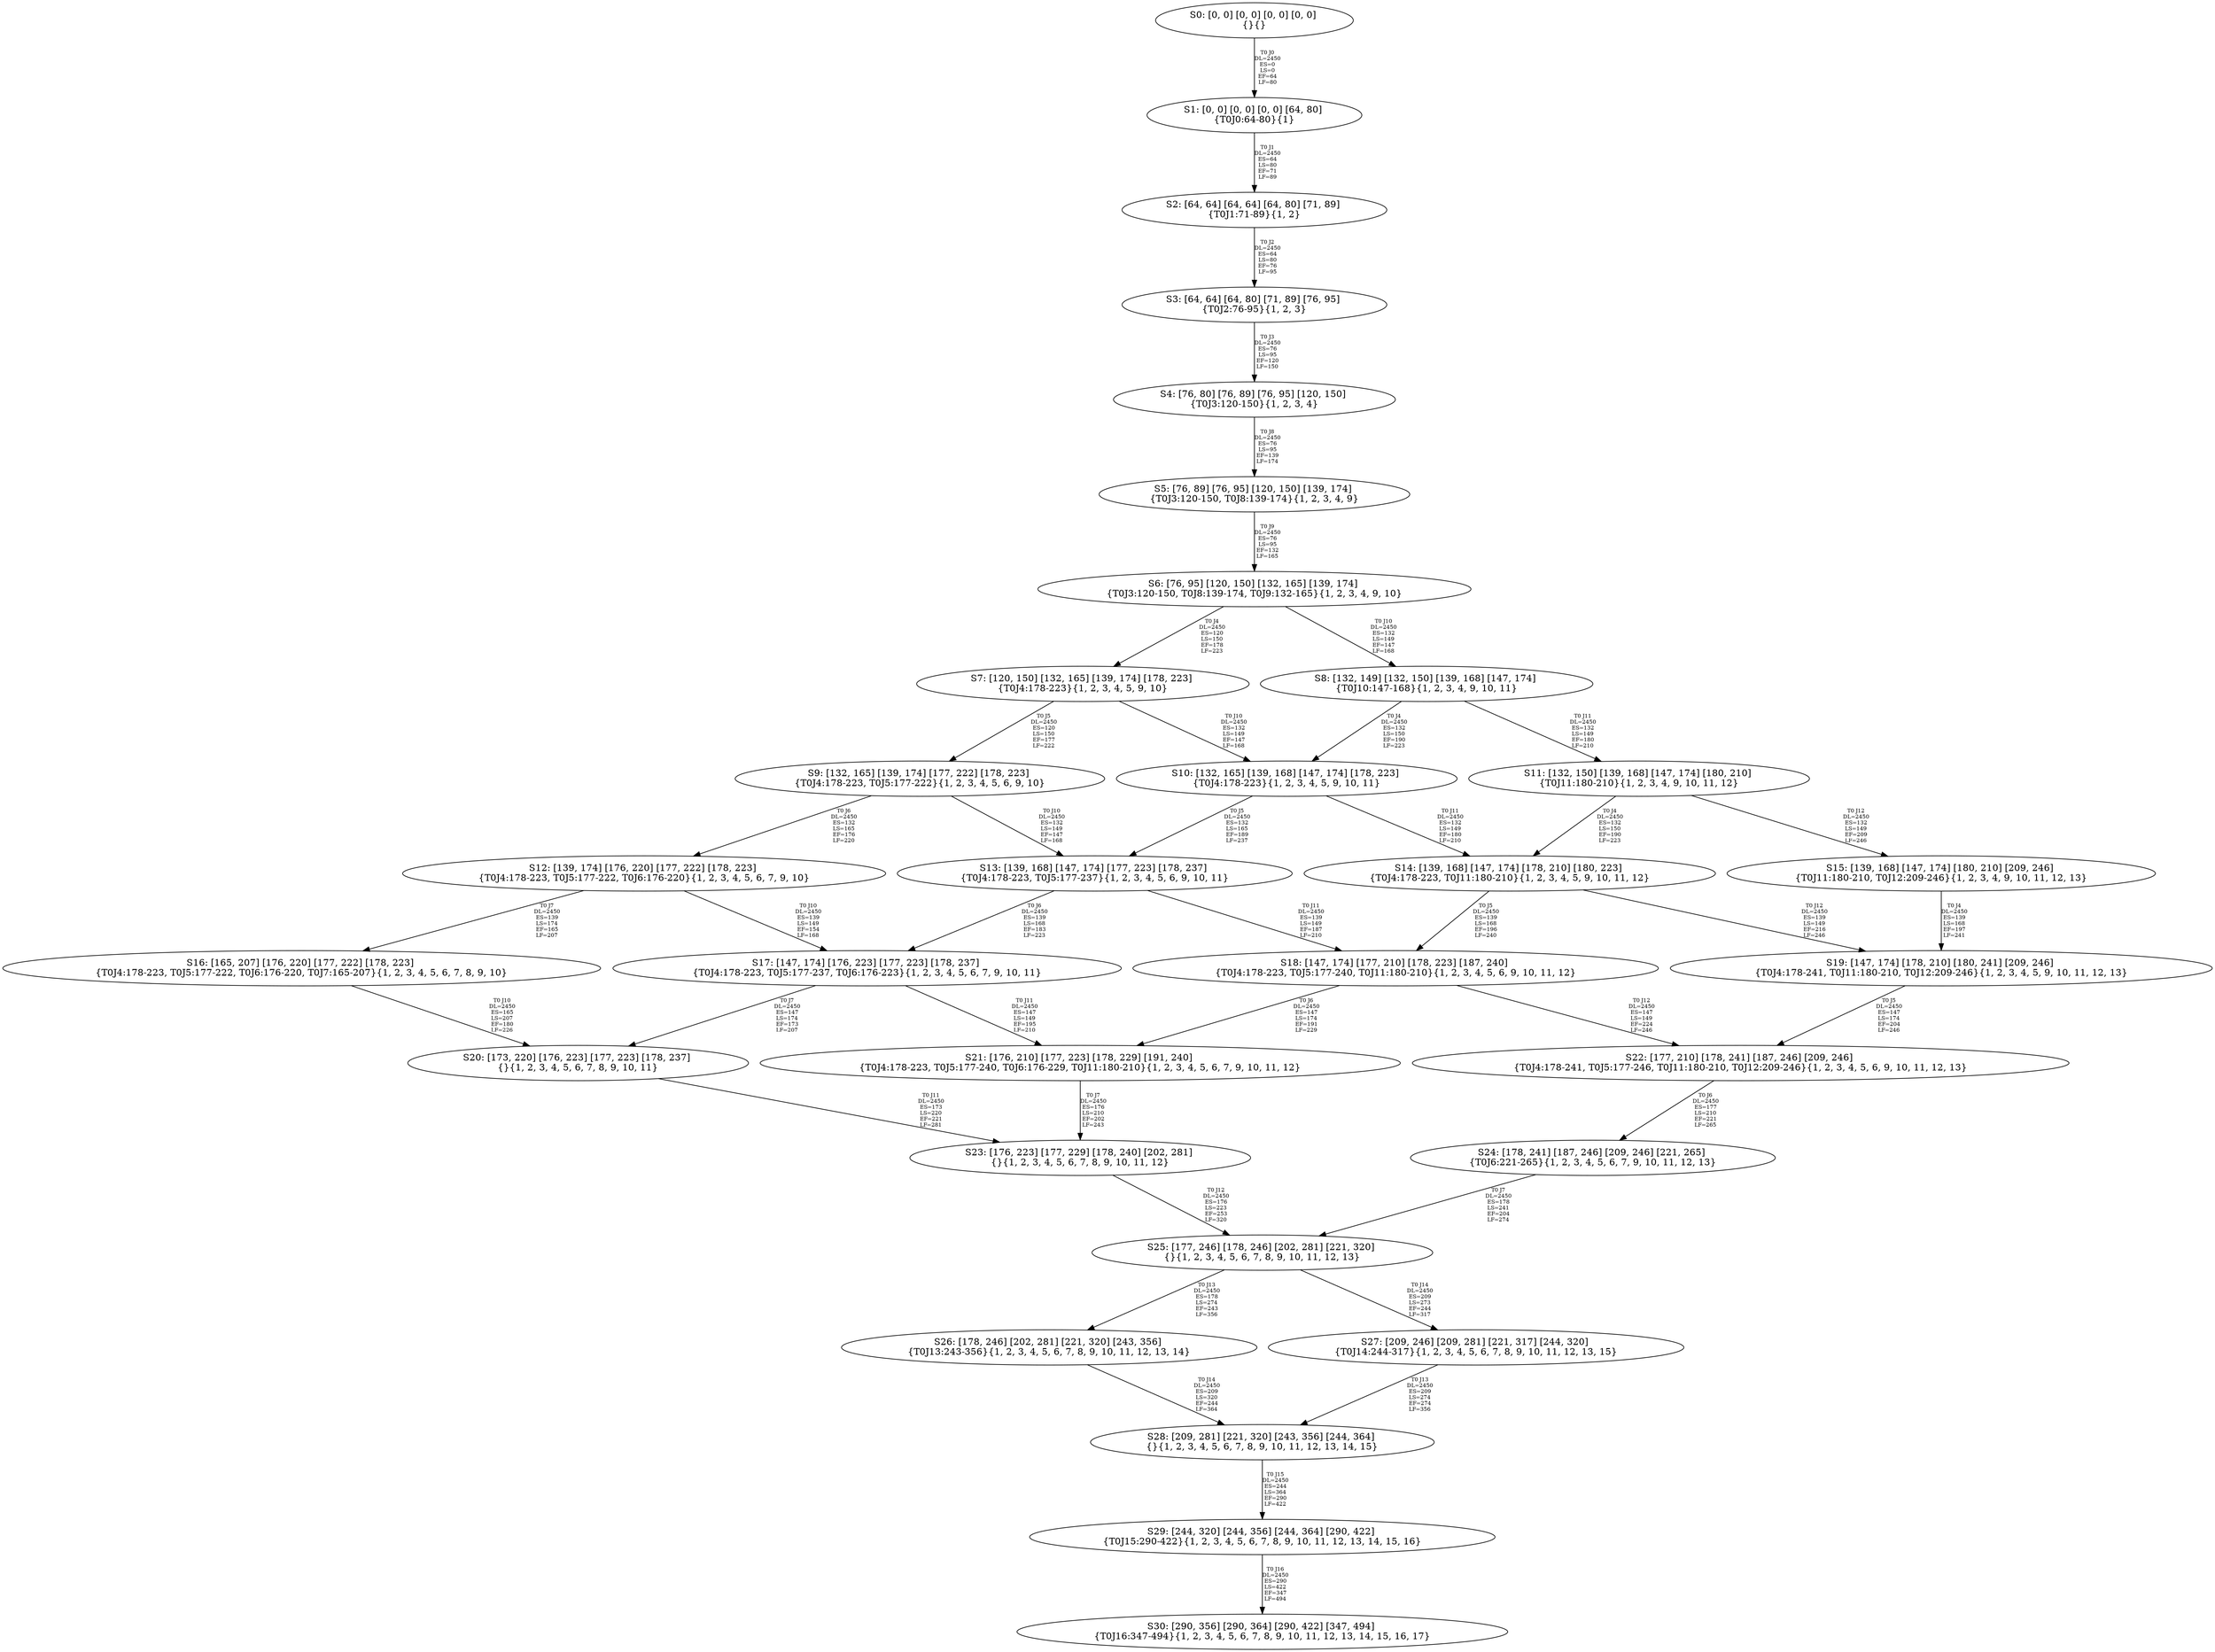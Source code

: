 digraph {
	S0[label="S0: [0, 0] [0, 0] [0, 0] [0, 0] \n{}{}"];
	S1[label="S1: [0, 0] [0, 0] [0, 0] [64, 80] \n{T0J0:64-80}{1}"];
	S2[label="S2: [64, 64] [64, 64] [64, 80] [71, 89] \n{T0J1:71-89}{1, 2}"];
	S3[label="S3: [64, 64] [64, 80] [71, 89] [76, 95] \n{T0J2:76-95}{1, 2, 3}"];
	S4[label="S4: [76, 80] [76, 89] [76, 95] [120, 150] \n{T0J3:120-150}{1, 2, 3, 4}"];
	S5[label="S5: [76, 89] [76, 95] [120, 150] [139, 174] \n{T0J3:120-150, T0J8:139-174}{1, 2, 3, 4, 9}"];
	S6[label="S6: [76, 95] [120, 150] [132, 165] [139, 174] \n{T0J3:120-150, T0J8:139-174, T0J9:132-165}{1, 2, 3, 4, 9, 10}"];
	S7[label="S7: [120, 150] [132, 165] [139, 174] [178, 223] \n{T0J4:178-223}{1, 2, 3, 4, 5, 9, 10}"];
	S8[label="S8: [132, 149] [132, 150] [139, 168] [147, 174] \n{T0J10:147-168}{1, 2, 3, 4, 9, 10, 11}"];
	S9[label="S9: [132, 165] [139, 174] [177, 222] [178, 223] \n{T0J4:178-223, T0J5:177-222}{1, 2, 3, 4, 5, 6, 9, 10}"];
	S10[label="S10: [132, 165] [139, 168] [147, 174] [178, 223] \n{T0J4:178-223}{1, 2, 3, 4, 5, 9, 10, 11}"];
	S11[label="S11: [132, 150] [139, 168] [147, 174] [180, 210] \n{T0J11:180-210}{1, 2, 3, 4, 9, 10, 11, 12}"];
	S12[label="S12: [139, 174] [176, 220] [177, 222] [178, 223] \n{T0J4:178-223, T0J5:177-222, T0J6:176-220}{1, 2, 3, 4, 5, 6, 7, 9, 10}"];
	S13[label="S13: [139, 168] [147, 174] [177, 223] [178, 237] \n{T0J4:178-223, T0J5:177-237}{1, 2, 3, 4, 5, 6, 9, 10, 11}"];
	S14[label="S14: [139, 168] [147, 174] [178, 210] [180, 223] \n{T0J4:178-223, T0J11:180-210}{1, 2, 3, 4, 5, 9, 10, 11, 12}"];
	S15[label="S15: [139, 168] [147, 174] [180, 210] [209, 246] \n{T0J11:180-210, T0J12:209-246}{1, 2, 3, 4, 9, 10, 11, 12, 13}"];
	S16[label="S16: [165, 207] [176, 220] [177, 222] [178, 223] \n{T0J4:178-223, T0J5:177-222, T0J6:176-220, T0J7:165-207}{1, 2, 3, 4, 5, 6, 7, 8, 9, 10}"];
	S17[label="S17: [147, 174] [176, 223] [177, 223] [178, 237] \n{T0J4:178-223, T0J5:177-237, T0J6:176-223}{1, 2, 3, 4, 5, 6, 7, 9, 10, 11}"];
	S18[label="S18: [147, 174] [177, 210] [178, 223] [187, 240] \n{T0J4:178-223, T0J5:177-240, T0J11:180-210}{1, 2, 3, 4, 5, 6, 9, 10, 11, 12}"];
	S19[label="S19: [147, 174] [178, 210] [180, 241] [209, 246] \n{T0J4:178-241, T0J11:180-210, T0J12:209-246}{1, 2, 3, 4, 5, 9, 10, 11, 12, 13}"];
	S20[label="S20: [173, 220] [176, 223] [177, 223] [178, 237] \n{}{1, 2, 3, 4, 5, 6, 7, 8, 9, 10, 11}"];
	S21[label="S21: [176, 210] [177, 223] [178, 229] [191, 240] \n{T0J4:178-223, T0J5:177-240, T0J6:176-229, T0J11:180-210}{1, 2, 3, 4, 5, 6, 7, 9, 10, 11, 12}"];
	S22[label="S22: [177, 210] [178, 241] [187, 246] [209, 246] \n{T0J4:178-241, T0J5:177-246, T0J11:180-210, T0J12:209-246}{1, 2, 3, 4, 5, 6, 9, 10, 11, 12, 13}"];
	S23[label="S23: [176, 223] [177, 229] [178, 240] [202, 281] \n{}{1, 2, 3, 4, 5, 6, 7, 8, 9, 10, 11, 12}"];
	S24[label="S24: [178, 241] [187, 246] [209, 246] [221, 265] \n{T0J6:221-265}{1, 2, 3, 4, 5, 6, 7, 9, 10, 11, 12, 13}"];
	S25[label="S25: [177, 246] [178, 246] [202, 281] [221, 320] \n{}{1, 2, 3, 4, 5, 6, 7, 8, 9, 10, 11, 12, 13}"];
	S26[label="S26: [178, 246] [202, 281] [221, 320] [243, 356] \n{T0J13:243-356}{1, 2, 3, 4, 5, 6, 7, 8, 9, 10, 11, 12, 13, 14}"];
	S27[label="S27: [209, 246] [209, 281] [221, 317] [244, 320] \n{T0J14:244-317}{1, 2, 3, 4, 5, 6, 7, 8, 9, 10, 11, 12, 13, 15}"];
	S28[label="S28: [209, 281] [221, 320] [243, 356] [244, 364] \n{}{1, 2, 3, 4, 5, 6, 7, 8, 9, 10, 11, 12, 13, 14, 15}"];
	S29[label="S29: [244, 320] [244, 356] [244, 364] [290, 422] \n{T0J15:290-422}{1, 2, 3, 4, 5, 6, 7, 8, 9, 10, 11, 12, 13, 14, 15, 16}"];
	S30[label="S30: [290, 356] [290, 364] [290, 422] [347, 494] \n{T0J16:347-494}{1, 2, 3, 4, 5, 6, 7, 8, 9, 10, 11, 12, 13, 14, 15, 16, 17}"];
	S0 -> S1[label="T0 J0\nDL=2450\nES=0\nLS=0\nEF=64\nLF=80",fontsize=8];
	S1 -> S2[label="T0 J1\nDL=2450\nES=64\nLS=80\nEF=71\nLF=89",fontsize=8];
	S2 -> S3[label="T0 J2\nDL=2450\nES=64\nLS=80\nEF=76\nLF=95",fontsize=8];
	S3 -> S4[label="T0 J3\nDL=2450\nES=76\nLS=95\nEF=120\nLF=150",fontsize=8];
	S4 -> S5[label="T0 J8\nDL=2450\nES=76\nLS=95\nEF=139\nLF=174",fontsize=8];
	S5 -> S6[label="T0 J9\nDL=2450\nES=76\nLS=95\nEF=132\nLF=165",fontsize=8];
	S6 -> S7[label="T0 J4\nDL=2450\nES=120\nLS=150\nEF=178\nLF=223",fontsize=8];
	S6 -> S8[label="T0 J10\nDL=2450\nES=132\nLS=149\nEF=147\nLF=168",fontsize=8];
	S7 -> S9[label="T0 J5\nDL=2450\nES=120\nLS=150\nEF=177\nLF=222",fontsize=8];
	S7 -> S10[label="T0 J10\nDL=2450\nES=132\nLS=149\nEF=147\nLF=168",fontsize=8];
	S8 -> S10[label="T0 J4\nDL=2450\nES=132\nLS=150\nEF=190\nLF=223",fontsize=8];
	S8 -> S11[label="T0 J11\nDL=2450\nES=132\nLS=149\nEF=180\nLF=210",fontsize=8];
	S9 -> S12[label="T0 J6\nDL=2450\nES=132\nLS=165\nEF=176\nLF=220",fontsize=8];
	S9 -> S13[label="T0 J10\nDL=2450\nES=132\nLS=149\nEF=147\nLF=168",fontsize=8];
	S10 -> S13[label="T0 J5\nDL=2450\nES=132\nLS=165\nEF=189\nLF=237",fontsize=8];
	S10 -> S14[label="T0 J11\nDL=2450\nES=132\nLS=149\nEF=180\nLF=210",fontsize=8];
	S11 -> S14[label="T0 J4\nDL=2450\nES=132\nLS=150\nEF=190\nLF=223",fontsize=8];
	S11 -> S15[label="T0 J12\nDL=2450\nES=132\nLS=149\nEF=209\nLF=246",fontsize=8];
	S12 -> S16[label="T0 J7\nDL=2450\nES=139\nLS=174\nEF=165\nLF=207",fontsize=8];
	S12 -> S17[label="T0 J10\nDL=2450\nES=139\nLS=149\nEF=154\nLF=168",fontsize=8];
	S13 -> S17[label="T0 J6\nDL=2450\nES=139\nLS=168\nEF=183\nLF=223",fontsize=8];
	S13 -> S18[label="T0 J11\nDL=2450\nES=139\nLS=149\nEF=187\nLF=210",fontsize=8];
	S14 -> S18[label="T0 J5\nDL=2450\nES=139\nLS=168\nEF=196\nLF=240",fontsize=8];
	S14 -> S19[label="T0 J12\nDL=2450\nES=139\nLS=149\nEF=216\nLF=246",fontsize=8];
	S15 -> S19[label="T0 J4\nDL=2450\nES=139\nLS=168\nEF=197\nLF=241",fontsize=8];
	S16 -> S20[label="T0 J10\nDL=2450\nES=165\nLS=207\nEF=180\nLF=226",fontsize=8];
	S17 -> S20[label="T0 J7\nDL=2450\nES=147\nLS=174\nEF=173\nLF=207",fontsize=8];
	S17 -> S21[label="T0 J11\nDL=2450\nES=147\nLS=149\nEF=195\nLF=210",fontsize=8];
	S18 -> S21[label="T0 J6\nDL=2450\nES=147\nLS=174\nEF=191\nLF=229",fontsize=8];
	S18 -> S22[label="T0 J12\nDL=2450\nES=147\nLS=149\nEF=224\nLF=246",fontsize=8];
	S19 -> S22[label="T0 J5\nDL=2450\nES=147\nLS=174\nEF=204\nLF=246",fontsize=8];
	S20 -> S23[label="T0 J11\nDL=2450\nES=173\nLS=220\nEF=221\nLF=281",fontsize=8];
	S21 -> S23[label="T0 J7\nDL=2450\nES=176\nLS=210\nEF=202\nLF=243",fontsize=8];
	S22 -> S24[label="T0 J6\nDL=2450\nES=177\nLS=210\nEF=221\nLF=265",fontsize=8];
	S23 -> S25[label="T0 J12\nDL=2450\nES=176\nLS=223\nEF=253\nLF=320",fontsize=8];
	S24 -> S25[label="T0 J7\nDL=2450\nES=178\nLS=241\nEF=204\nLF=274",fontsize=8];
	S25 -> S26[label="T0 J13\nDL=2450\nES=178\nLS=274\nEF=243\nLF=356",fontsize=8];
	S25 -> S27[label="T0 J14\nDL=2450\nES=209\nLS=273\nEF=244\nLF=317",fontsize=8];
	S26 -> S28[label="T0 J14\nDL=2450\nES=209\nLS=320\nEF=244\nLF=364",fontsize=8];
	S27 -> S28[label="T0 J13\nDL=2450\nES=209\nLS=274\nEF=274\nLF=356",fontsize=8];
	S28 -> S29[label="T0 J15\nDL=2450\nES=244\nLS=364\nEF=290\nLF=422",fontsize=8];
	S29 -> S30[label="T0 J16\nDL=2450\nES=290\nLS=422\nEF=347\nLF=494",fontsize=8];
}
